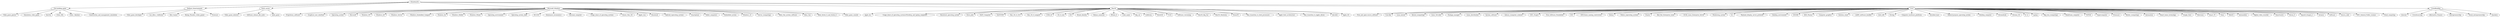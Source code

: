 digraph tree {
    "Stonehearth";
    "City-building_game";
    "Video_game_genres";
    "Simulation_video_game";
    "SimCity";
    "Cities_XXL";
    "Cities:_Skylines";
    "Construction_and_management_simulation";
    "Radiant_Entertainment";
    "Video_game_developer";
    "Los_Altos,_California";
    "Stonehearth";
    "Riot_Games";
    "Rising_Thunder_(video_game)";
    "Freeware";
    "Early_access";
    "Video_game_industry";
    "Software_release_life_cycle";
    "Indie_game";
    "Microsoft_Windows";
    "Proprietary_software";
    "Graphical_user_interface";
    "Operating_system";
    "Microsoft";
    "Windows_NT";
    "Windows_IoT";
    "Windows_Server";
    "Windows_Embedded_Compact";
    "Windows_9x";
    "Windows_Mobile";
    "Windows_Phone";
    "Operating_environment";
    "Operating_system_shell";
    "MS-DOS";
    "Dominance_(economics)";
    "Personal_computer";
    "Usage_share_of_operating_systems";
    "Classic_Mac_OS";
    "Apple_Lisa";
    "Macintosh";
    "Android_(operating_system)";
    "Smartphone";
    "Tablet_computers";
    "Embedded_system";
    "Windows_10";
    "Server_(computing)";
    "Xbox_One_system_software";
    "Xbox_One";
    "Xbox_Series_X_and_Series_S";
    "Video_game_console";
    "MacOS";
    "Apple_Inc.";
    "Usage_share_of_operating_systems#Desktop_and_laptop_computers";
    "Macintosh_operating_system";
    "Steve_Jobs";
    "NeXT_Computer";
    "NeXTSTEP";
    "Mac_OS_X_10.0";
    "Mac_OS_X_Leopard";
    "UNIX_03";
    "OS_X_Lion";
    "IOS";
    "Brand_identity";
    "Roman_numerals";
    "IPhone_X";
    "Code_name";
    "Big_cat";
    "California";
    "WatchOS";
    "TvOS";
    "Software_versioning";
    "MacOS_Big_Sur";
    "MacOS_Monterey";
    "PowerPC";
    "Mac_transition_to_Intel_processors";
    "Apple–Intel_architecture";
    "Mac_transition_to_Apple_silicon";
    "AArch64";
    "Apple_M1";
    "Linux";
    "Free_and_open-source_software";
    "Unix-like";
    "Linux_kernel";
    "Kernel_(computing)";
    "Linus_Torvalds";
    "Package_manager";
    "Linux_distribution";
    "System_software";
    "Library_(computer_science)";
    "GNU_Project";
    "Free_Software_Foundation";
    "GNU";
    "GNU/Linux_naming_controversy";
    "Debian";
    "Fedora_(operating_system)";
    "Ubuntu";
    "Red_Hat_Enterprise_Linux";
    "SUSE_Linux_Enterprise_Server";
    "Windowing_system";
    "X11";
    "Wayland_(display_server_protocol)";
    "Desktop_environment";
    "GNOME";
    "KDE_Plasma";
    "Computer_graphics";
    "Solution_stack";
    "LAMP_(software_bundle)";
    "Intel_x86";
    "Porting";
    "Computer_hardware_platforms";
    "Installed_base";
    "General-purpose_operating_system";
    "Desktop_computer";
    "Chromebook";
    "Chrome_OS";
    "K–12";
    "Laptop";
    "Big_iron_(computing)";
    "Mainframe_computer";
    "TOP500";
    "Supercomputer";
    "Firmware";
    "Router_(computing)";
    "Automation";
    "Smart_home_technology";
    "Google_Nest";
    "Television";
    "Smart_TV";
    "Tizen";
    "WebOS";
    "Automobiles";
    "Digital_video_recorder";
    "Smartwatch";
    "Falcon_9";
    "SpaceX_Dragon_2";
    "Avionics";
    "Software";
    "Source_code";
    "GNU_General_Public_License";
    "Cloud_computing";
    "Crowdfunding";
    "Internet";
    "Crowdsourcing";
    "Alternative_Finance";
    "Entrepreneurship";
    "Social_entrepreneurship";
    "Quackery";
    "Stonehearth" -> "City-building_game";
    "Stonehearth" -> "Radiant_Entertainment";
    "Stonehearth" -> "Early_access";
    "Stonehearth" -> "Microsoft_Windows";
    "Stonehearth" -> "MacOS";
    "Stonehearth" -> "Linux";
    "Stonehearth" -> "Crowdfunding";
    "City-building_game" -> "Video_game_genres";
    "City-building_game" -> "Simulation_video_game";
    "City-building_game" -> "SimCity";
    "City-building_game" -> "Cities_XXL";
    "City-building_game" -> "Cities:_Skylines";
    "City-building_game" -> "Construction_and_management_simulation";
    "Radiant_Entertainment" -> "Video_game_developer";
    "Radiant_Entertainment" -> "Los_Altos,_California";
    "Radiant_Entertainment" -> "Stonehearth";
    "Radiant_Entertainment" -> "Riot_Games";
    "Radiant_Entertainment" -> "Rising_Thunder_(video_game)";
    "Radiant_Entertainment" -> "Freeware";
    "Early_access" -> "Video_game_industry";
    "Early_access" -> "Software_release_life_cycle";
    "Early_access" -> "Indie_game";
    "Microsoft_Windows" -> "Proprietary_software";
    "Microsoft_Windows" -> "Graphical_user_interface";
    "Microsoft_Windows" -> "Operating_system";
    "Microsoft_Windows" -> "Microsoft";
    "Microsoft_Windows" -> "Windows_NT";
    "Microsoft_Windows" -> "Windows_IoT";
    "Microsoft_Windows" -> "Windows_Server";
    "Microsoft_Windows" -> "Windows_Embedded_Compact";
    "Microsoft_Windows" -> "Windows_9x";
    "Microsoft_Windows" -> "Windows_Mobile";
    "Microsoft_Windows" -> "Windows_Phone";
    "Microsoft_Windows" -> "Operating_environment";
    "Microsoft_Windows" -> "Operating_system_shell";
    "Microsoft_Windows" -> "MS-DOS";
    "Microsoft_Windows" -> "Dominance_(economics)";
    "Microsoft_Windows" -> "Personal_computer";
    "Microsoft_Windows" -> "Usage_share_of_operating_systems";
    "Microsoft_Windows" -> "Classic_Mac_OS";
    "Microsoft_Windows" -> "Apple_Lisa";
    "Microsoft_Windows" -> "Macintosh";
    "Microsoft_Windows" -> "Android_(operating_system)";
    "Microsoft_Windows" -> "Smartphone";
    "Microsoft_Windows" -> "Tablet_computers";
    "Microsoft_Windows" -> "Embedded_system";
    "Microsoft_Windows" -> "Windows_10";
    "Microsoft_Windows" -> "Server_(computing)";
    "Microsoft_Windows" -> "Xbox_One_system_software";
    "Microsoft_Windows" -> "Xbox_One";
    "Microsoft_Windows" -> "Xbox_Series_X_and_Series_S";
    "Microsoft_Windows" -> "Video_game_console";
    "MacOS" -> "Apple_Inc.";
    "MacOS" -> "Usage_share_of_operating_systems#Desktop_and_laptop_computers";
    "MacOS" -> "Macintosh_operating_system";
    "MacOS" -> "Steve_Jobs";
    "MacOS" -> "NeXT_Computer";
    "MacOS" -> "NeXTSTEP";
    "MacOS" -> "Mac_OS_X_10.0";
    "MacOS" -> "Mac_OS_X_Leopard";
    "MacOS" -> "UNIX_03";
    "MacOS" -> "OS_X_Lion";
    "MacOS" -> "IOS";
    "MacOS" -> "Brand_identity";
    "MacOS" -> "Roman_numerals";
    "MacOS" -> "IPhone_X";
    "MacOS" -> "Code_name";
    "MacOS" -> "Big_cat";
    "MacOS" -> "California";
    "MacOS" -> "WatchOS";
    "MacOS" -> "TvOS";
    "MacOS" -> "Software_versioning";
    "MacOS" -> "MacOS_Big_Sur";
    "MacOS" -> "MacOS_Monterey";
    "MacOS" -> "PowerPC";
    "MacOS" -> "Mac_transition_to_Intel_processors";
    "MacOS" -> "Apple–Intel_architecture";
    "MacOS" -> "Mac_transition_to_Apple_silicon";
    "MacOS" -> "AArch64";
    "MacOS" -> "Apple_M1";
    "Linux" -> "Free_and_open-source_software";
    "Linux" -> "Unix-like";
    "Linux" -> "Linux_kernel";
    "Linux" -> "Kernel_(computing)";
    "Linux" -> "Linus_Torvalds";
    "Linux" -> "Package_manager";
    "Linux" -> "Linux_distribution";
    "Linux" -> "System_software";
    "Linux" -> "Library_(computer_science)";
    "Linux" -> "GNU_Project";
    "Linux" -> "Free_Software_Foundation";
    "Linux" -> "GNU";
    "Linux" -> "GNU/Linux_naming_controversy";
    "Linux" -> "Debian";
    "Linux" -> "Fedora_(operating_system)";
    "Linux" -> "Ubuntu";
    "Linux" -> "Red_Hat_Enterprise_Linux";
    "Linux" -> "SUSE_Linux_Enterprise_Server";
    "Linux" -> "Windowing_system";
    "Linux" -> "X11";
    "Linux" -> "Wayland_(display_server_protocol)";
    "Linux" -> "Desktop_environment";
    "Linux" -> "GNOME";
    "Linux" -> "KDE_Plasma";
    "Linux" -> "Computer_graphics";
    "Linux" -> "Solution_stack";
    "Linux" -> "LAMP_(software_bundle)";
    "Linux" -> "Intel_x86";
    "Linux" -> "Porting";
    "Linux" -> "Computer_hardware_platforms";
    "Linux" -> "Installed_base";
    "Linux" -> "General-purpose_operating_system";
    "Linux" -> "Desktop_computer";
    "Linux" -> "Chromebook";
    "Linux" -> "Chrome_OS";
    "Linux" -> "K–12";
    "Linux" -> "Laptop";
    "Linux" -> "Big_iron_(computing)";
    "Linux" -> "Mainframe_computer";
    "Linux" -> "TOP500";
    "Linux" -> "Supercomputer";
    "Linux" -> "Firmware";
    "Linux" -> "Router_(computing)";
    "Linux" -> "Automation";
    "Linux" -> "Smart_home_technology";
    "Linux" -> "Google_Nest";
    "Linux" -> "Television";
    "Linux" -> "Smart_TV";
    "Linux" -> "Tizen";
    "Linux" -> "WebOS";
    "Linux" -> "Automobiles";
    "Linux" -> "Digital_video_recorder";
    "Linux" -> "Smartwatch";
    "Linux" -> "Falcon_9";
    "Linux" -> "SpaceX_Dragon_2";
    "Linux" -> "Avionics";
    "Linux" -> "Software";
    "Linux" -> "Source_code";
    "Linux" -> "GNU_General_Public_License";
    "Linux" -> "Cloud_computing";
    "Crowdfunding" -> "Internet";
    "Crowdfunding" -> "Crowdsourcing";
    "Crowdfunding" -> "Alternative_Finance";
    "Crowdfunding" -> "Entrepreneurship";
    "Crowdfunding" -> "Social_entrepreneurship";
    "Crowdfunding" -> "Quackery";
}
